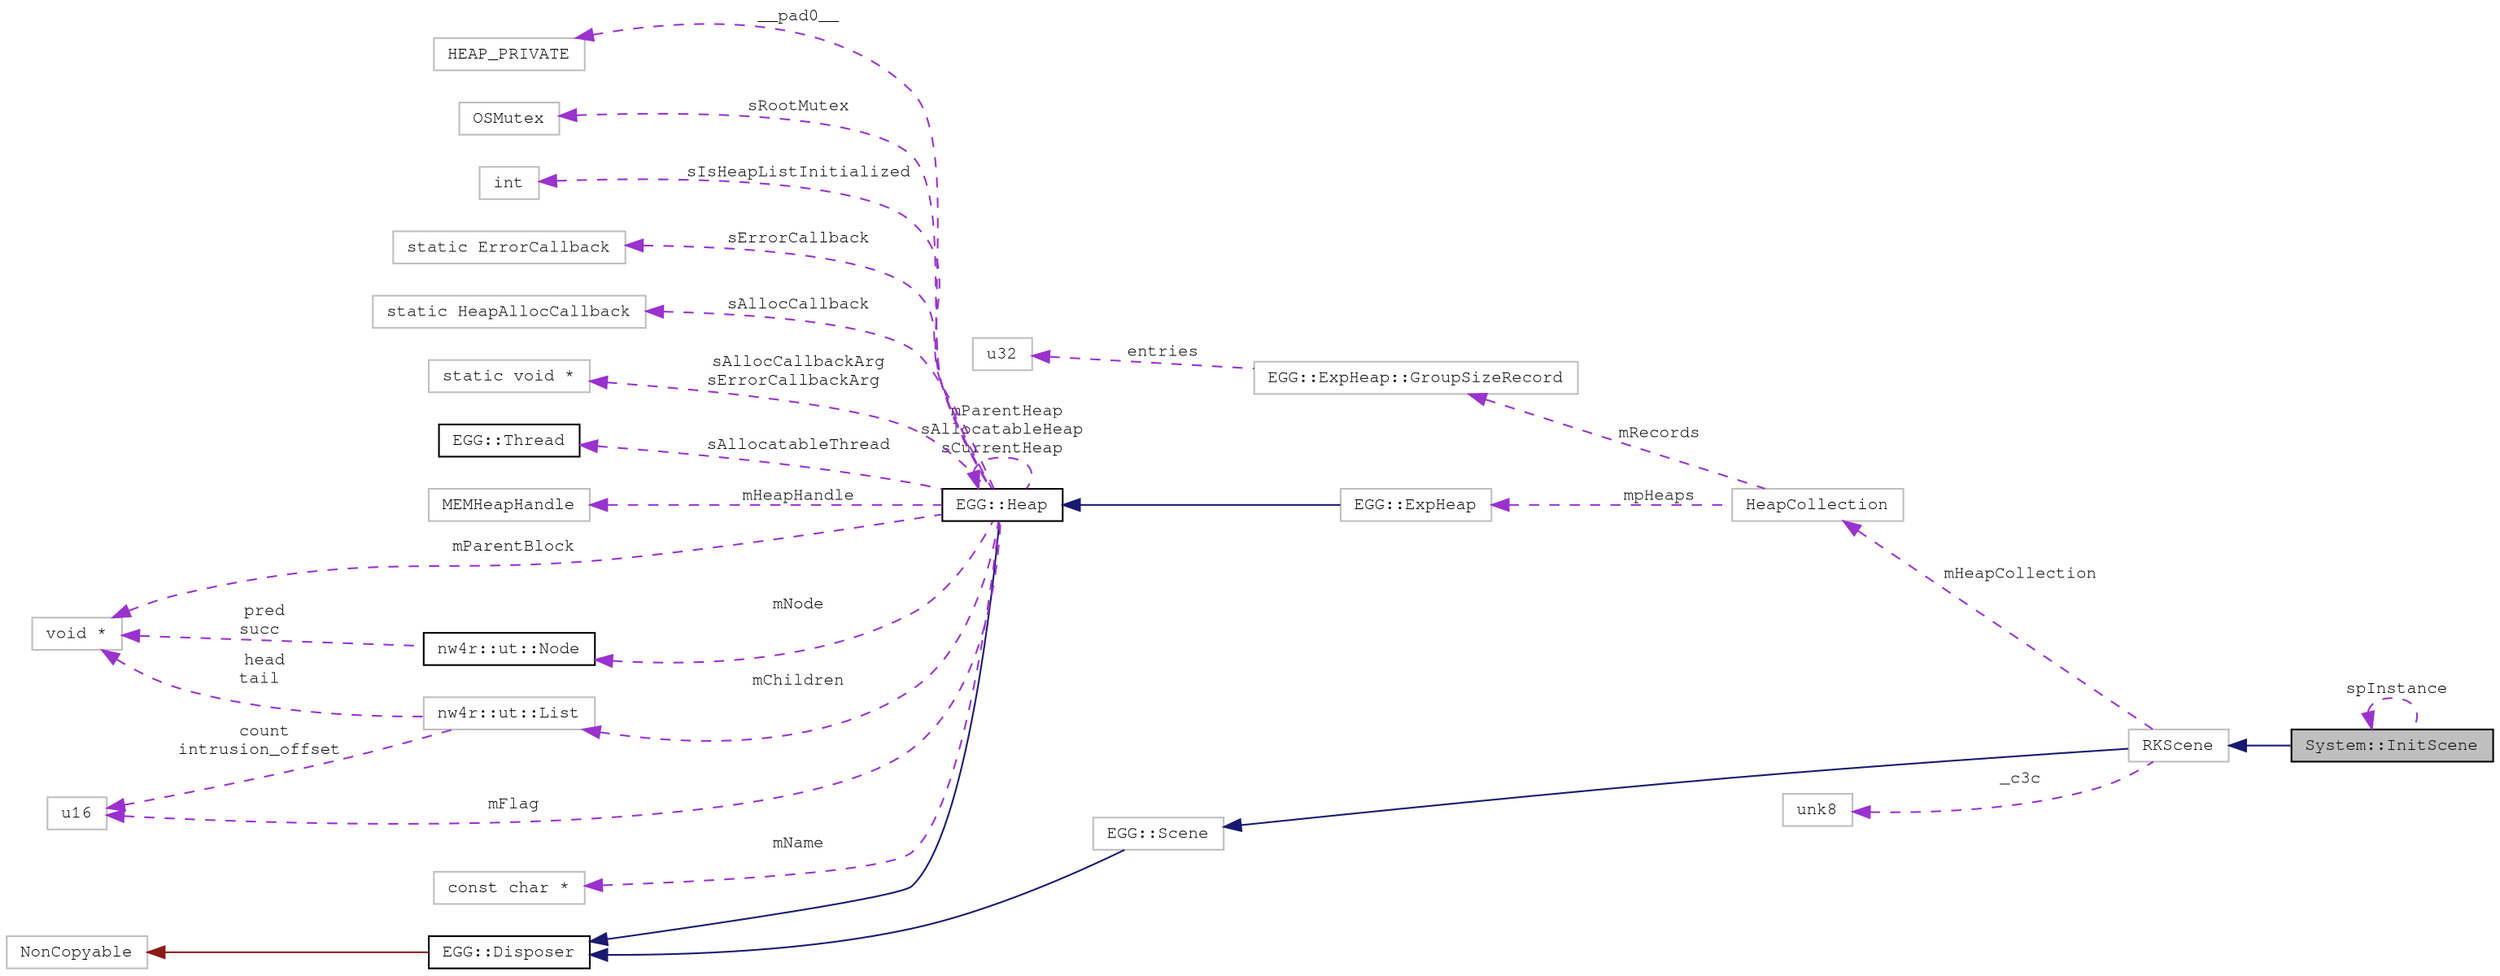 digraph "System::InitScene"
{
 // LATEX_PDF_SIZE
  edge [fontname="FreeMono",fontsize="10",labelfontname="FreeMono",labelfontsize="10"];
  node [fontname="FreeMono",fontsize="10",shape=record];
  rankdir="LR";
  Node1 [label="System::InitScene",height=0.2,width=0.4,color="black", fillcolor="grey75", style="filled", fontcolor="black",tooltip=" "];
  Node2 -> Node1 [dir="back",color="midnightblue",fontsize="10",style="solid",fontname="FreeMono"];
  Node2 [label="RKScene",height=0.2,width=0.4,color="grey75", fillcolor="white", style="filled",URL="$class_r_k_scene.html",tooltip=" "];
  Node3 -> Node2 [dir="back",color="midnightblue",fontsize="10",style="solid",fontname="FreeMono"];
  Node3 [label="EGG::Scene",height=0.2,width=0.4,color="grey75", fillcolor="white", style="filled",URL="$class_e_g_g_1_1_scene.html",tooltip=" "];
  Node4 -> Node3 [dir="back",color="midnightblue",fontsize="10",style="solid",fontname="FreeMono"];
  Node4 [label="EGG::Disposer",height=0.2,width=0.4,color="black", fillcolor="white", style="filled",URL="$class_e_g_g_1_1_disposer.html",tooltip="Base class for garbage-collected objects."];
  Node5 -> Node4 [dir="back",color="firebrick4",fontsize="10",style="solid",fontname="FreeMono"];
  Node5 [label="NonCopyable",height=0.2,width=0.4,color="grey75", fillcolor="white", style="filled",URL="$class_non_copyable.html",tooltip=" "];
  Node6 -> Node2 [dir="back",color="darkorchid3",fontsize="10",style="dashed",label=" mHeapCollection" ,fontname="FreeMono"];
  Node6 [label="HeapCollection",height=0.2,width=0.4,color="grey75", fillcolor="white", style="filled",URL="$struct_heap_collection.html",tooltip=" "];
  Node7 -> Node6 [dir="back",color="darkorchid3",fontsize="10",style="dashed",label=" mpHeaps" ,fontname="FreeMono"];
  Node7 [label="EGG::ExpHeap",height=0.2,width=0.4,color="grey75", fillcolor="white", style="filled",URL="$class_e_g_g_1_1_exp_heap.html",tooltip=" "];
  Node8 -> Node7 [dir="back",color="midnightblue",fontsize="10",style="solid",fontname="FreeMono"];
  Node8 [label="EGG::Heap",height=0.2,width=0.4,color="black", fillcolor="white", style="filled",URL="$class_e_g_g_1_1_heap.html",tooltip="Base Heap class."];
  Node4 -> Node8 [dir="back",color="midnightblue",fontsize="10",style="solid",fontname="FreeMono"];
  Node9 -> Node8 [dir="back",color="darkorchid3",fontsize="10",style="dashed",label=" __pad0__" ,fontname="FreeMono"];
  Node9 [label="HEAP_PRIVATE",height=0.2,width=0.4,color="grey75", fillcolor="white", style="filled",tooltip=" "];
  Node10 -> Node8 [dir="back",color="darkorchid3",fontsize="10",style="dashed",label=" sRootMutex" ,fontname="FreeMono"];
  Node10 [label="OSMutex",height=0.2,width=0.4,color="grey75", fillcolor="white", style="filled",tooltip=" "];
  Node8 -> Node8 [dir="back",color="darkorchid3",fontsize="10",style="dashed",label=" mParentHeap\nsAllocatableHeap\nsCurrentHeap" ,fontname="FreeMono"];
  Node11 -> Node8 [dir="back",color="darkorchid3",fontsize="10",style="dashed",label=" sIsHeapListInitialized" ,fontname="FreeMono"];
  Node11 [label="int",height=0.2,width=0.4,color="grey75", fillcolor="white", style="filled",tooltip=" "];
  Node12 -> Node8 [dir="back",color="darkorchid3",fontsize="10",style="dashed",label=" sErrorCallback" ,fontname="FreeMono"];
  Node12 [label="static ErrorCallback",height=0.2,width=0.4,color="grey75", fillcolor="white", style="filled",tooltip=" "];
  Node13 -> Node8 [dir="back",color="darkorchid3",fontsize="10",style="dashed",label=" sAllocCallback" ,fontname="FreeMono"];
  Node13 [label="static HeapAllocCallback",height=0.2,width=0.4,color="grey75", fillcolor="white", style="filled",tooltip=" "];
  Node14 -> Node8 [dir="back",color="darkorchid3",fontsize="10",style="dashed",label=" sAllocCallbackArg\nsErrorCallbackArg" ,fontname="FreeMono"];
  Node14 [label="static void *",height=0.2,width=0.4,color="grey75", fillcolor="white", style="filled",tooltip=" "];
  Node15 -> Node8 [dir="back",color="darkorchid3",fontsize="10",style="dashed",label=" sAllocatableThread" ,fontname="FreeMono"];
  Node15 [label="EGG::Thread",height=0.2,width=0.4,color="black", fillcolor="white", style="filled",URL="$class_e_g_g_1_1_thread.html",tooltip="Wrapper for OSThread."];
  Node16 -> Node8 [dir="back",color="darkorchid3",fontsize="10",style="dashed",label=" mHeapHandle" ,fontname="FreeMono"];
  Node16 [label="MEMHeapHandle",height=0.2,width=0.4,color="grey75", fillcolor="white", style="filled",tooltip=" "];
  Node17 -> Node8 [dir="back",color="darkorchid3",fontsize="10",style="dashed",label=" mParentBlock" ,fontname="FreeMono"];
  Node17 [label="void *",height=0.2,width=0.4,color="grey75", fillcolor="white", style="filled",tooltip=" "];
  Node18 -> Node8 [dir="back",color="darkorchid3",fontsize="10",style="dashed",label=" mFlag" ,fontname="FreeMono"];
  Node18 [label="u16",height=0.2,width=0.4,color="grey75", fillcolor="white", style="filled",URL="$classu16.html",tooltip=" "];
  Node19 -> Node8 [dir="back",color="darkorchid3",fontsize="10",style="dashed",label=" mNode" ,fontname="FreeMono"];
  Node19 [label="nw4r::ut::Node",height=0.2,width=0.4,color="black", fillcolor="white", style="filled",URL="$structnw4r_1_1ut_1_1_node.html",tooltip="Bidirectional list node."];
  Node17 -> Node19 [dir="back",color="darkorchid3",fontsize="10",style="dashed",label=" pred\nsucc" ,fontname="FreeMono"];
  Node20 -> Node8 [dir="back",color="darkorchid3",fontsize="10",style="dashed",label=" mChildren" ,fontname="FreeMono"];
  Node20 [label="nw4r::ut::List",height=0.2,width=0.4,color="grey75", fillcolor="white", style="filled",URL="$structnw4r_1_1ut_1_1_list.html",tooltip=" "];
  Node17 -> Node20 [dir="back",color="darkorchid3",fontsize="10",style="dashed",label=" head\ntail" ,fontname="FreeMono"];
  Node18 -> Node20 [dir="back",color="darkorchid3",fontsize="10",style="dashed",label=" count\nintrusion_offset" ,fontname="FreeMono"];
  Node21 -> Node8 [dir="back",color="darkorchid3",fontsize="10",style="dashed",label=" mName" ,fontname="FreeMono"];
  Node21 [label="const char *",height=0.2,width=0.4,color="grey75", fillcolor="white", style="filled",tooltip=" "];
  Node22 -> Node6 [dir="back",color="darkorchid3",fontsize="10",style="dashed",label=" mRecords" ,fontname="FreeMono"];
  Node22 [label="EGG::ExpHeap::GroupSizeRecord",height=0.2,width=0.4,color="grey75", fillcolor="white", style="filled",URL="$struct_e_g_g_1_1_exp_heap_1_1_group_size_record.html",tooltip=" "];
  Node23 -> Node22 [dir="back",color="darkorchid3",fontsize="10",style="dashed",label=" entries" ,fontname="FreeMono"];
  Node23 [label="u32",height=0.2,width=0.4,color="grey75", fillcolor="white", style="filled",tooltip=" "];
  Node24 -> Node2 [dir="back",color="darkorchid3",fontsize="10",style="dashed",label=" _c3c" ,fontname="FreeMono"];
  Node24 [label="unk8",height=0.2,width=0.4,color="grey75", fillcolor="white", style="filled",tooltip=" "];
  Node1 -> Node1 [dir="back",color="darkorchid3",fontsize="10",style="dashed",label=" spInstance" ,fontname="FreeMono"];
}
